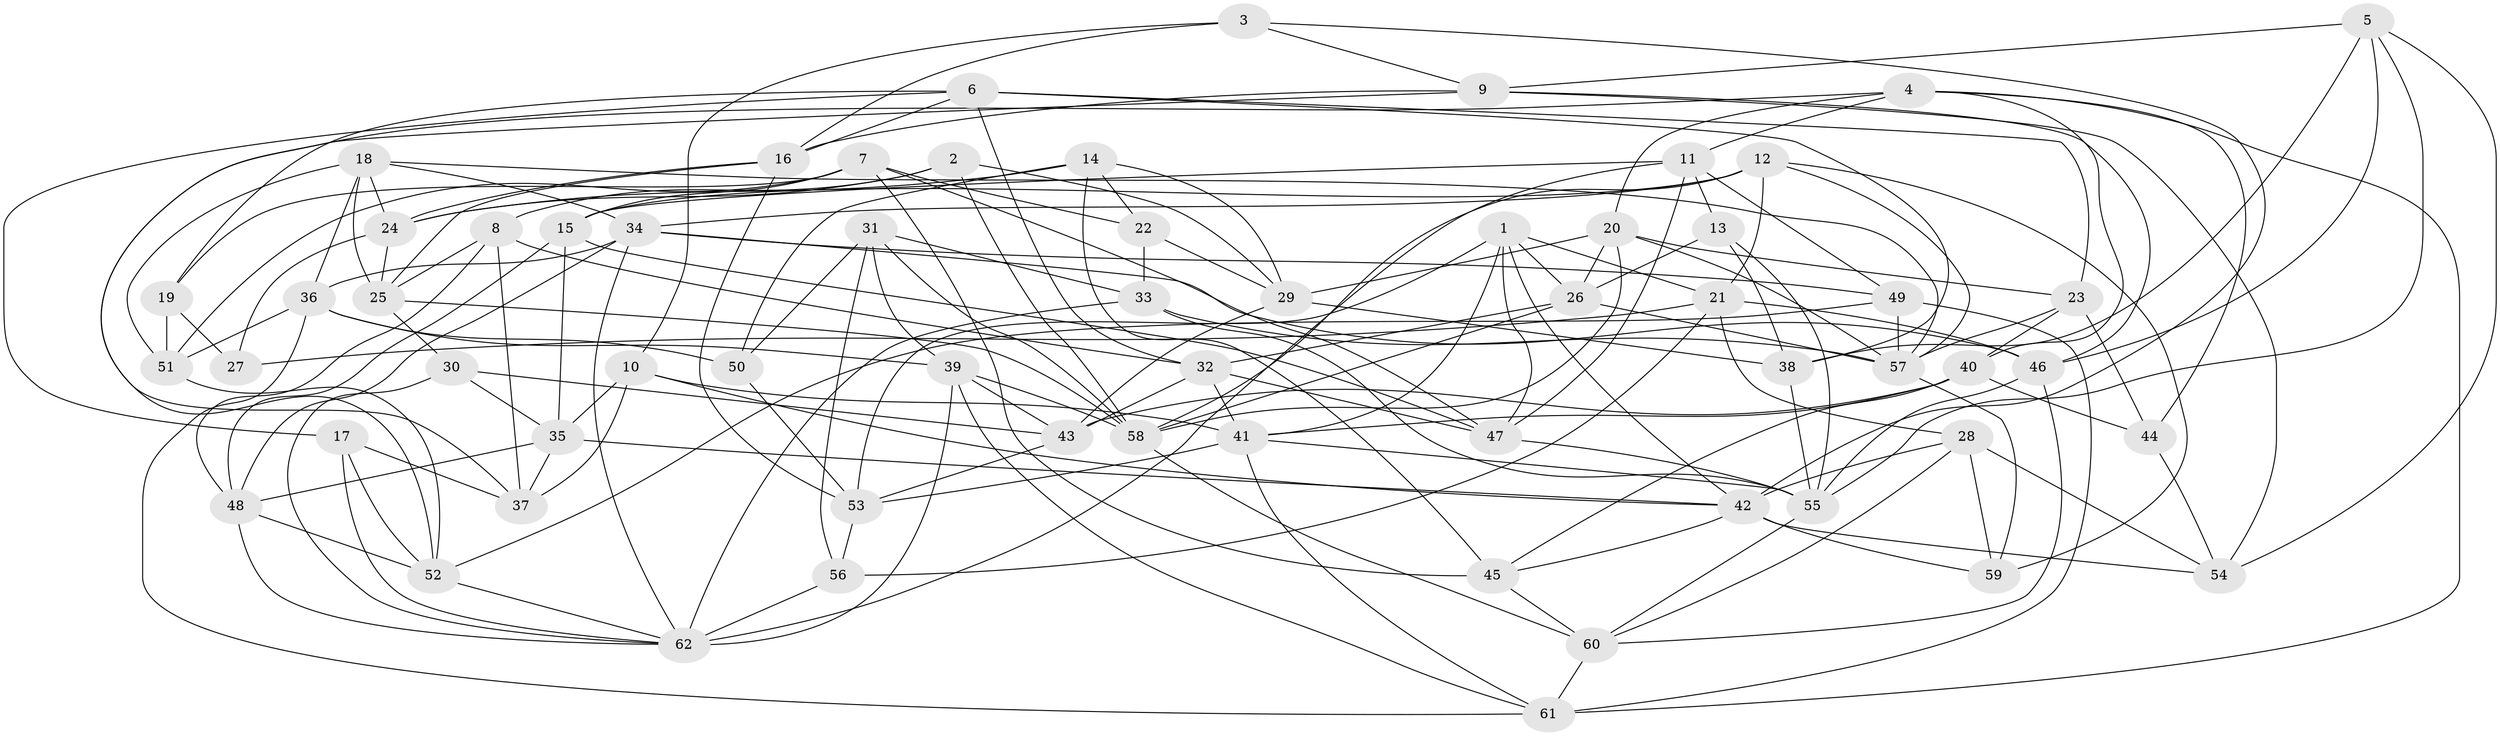 // original degree distribution, {4: 1.0}
// Generated by graph-tools (version 1.1) at 2025/03/03/09/25 03:03:04]
// undirected, 62 vertices, 173 edges
graph export_dot {
graph [start="1"]
  node [color=gray90,style=filled];
  1;
  2;
  3;
  4;
  5;
  6;
  7;
  8;
  9;
  10;
  11;
  12;
  13;
  14;
  15;
  16;
  17;
  18;
  19;
  20;
  21;
  22;
  23;
  24;
  25;
  26;
  27;
  28;
  29;
  30;
  31;
  32;
  33;
  34;
  35;
  36;
  37;
  38;
  39;
  40;
  41;
  42;
  43;
  44;
  45;
  46;
  47;
  48;
  49;
  50;
  51;
  52;
  53;
  54;
  55;
  56;
  57;
  58;
  59;
  60;
  61;
  62;
  1 -- 21 [weight=1.0];
  1 -- 26 [weight=1.0];
  1 -- 41 [weight=1.0];
  1 -- 42 [weight=1.0];
  1 -- 47 [weight=1.0];
  1 -- 53 [weight=1.0];
  2 -- 8 [weight=1.0];
  2 -- 24 [weight=1.0];
  2 -- 29 [weight=1.0];
  2 -- 58 [weight=1.0];
  3 -- 9 [weight=1.0];
  3 -- 10 [weight=1.0];
  3 -- 16 [weight=1.0];
  3 -- 42 [weight=1.0];
  4 -- 11 [weight=1.0];
  4 -- 20 [weight=1.0];
  4 -- 40 [weight=1.0];
  4 -- 44 [weight=1.0];
  4 -- 52 [weight=1.0];
  4 -- 61 [weight=1.0];
  5 -- 9 [weight=1.0];
  5 -- 38 [weight=2.0];
  5 -- 46 [weight=1.0];
  5 -- 54 [weight=1.0];
  5 -- 55 [weight=1.0];
  6 -- 16 [weight=1.0];
  6 -- 17 [weight=1.0];
  6 -- 19 [weight=1.0];
  6 -- 23 [weight=1.0];
  6 -- 32 [weight=1.0];
  6 -- 38 [weight=1.0];
  7 -- 15 [weight=1.0];
  7 -- 19 [weight=1.0];
  7 -- 22 [weight=1.0];
  7 -- 45 [weight=1.0];
  7 -- 47 [weight=1.0];
  7 -- 51 [weight=1.0];
  8 -- 25 [weight=1.0];
  8 -- 32 [weight=1.0];
  8 -- 37 [weight=2.0];
  8 -- 48 [weight=1.0];
  9 -- 16 [weight=1.0];
  9 -- 37 [weight=1.0];
  9 -- 46 [weight=1.0];
  9 -- 54 [weight=1.0];
  10 -- 35 [weight=1.0];
  10 -- 37 [weight=1.0];
  10 -- 41 [weight=2.0];
  10 -- 42 [weight=1.0];
  11 -- 13 [weight=1.0];
  11 -- 15 [weight=1.0];
  11 -- 47 [weight=1.0];
  11 -- 49 [weight=1.0];
  11 -- 62 [weight=1.0];
  12 -- 15 [weight=1.0];
  12 -- 21 [weight=1.0];
  12 -- 34 [weight=1.0];
  12 -- 57 [weight=1.0];
  12 -- 58 [weight=1.0];
  12 -- 59 [weight=1.0];
  13 -- 26 [weight=1.0];
  13 -- 38 [weight=1.0];
  13 -- 55 [weight=1.0];
  14 -- 22 [weight=1.0];
  14 -- 24 [weight=1.0];
  14 -- 29 [weight=1.0];
  14 -- 45 [weight=2.0];
  14 -- 50 [weight=1.0];
  15 -- 35 [weight=1.0];
  15 -- 47 [weight=1.0];
  15 -- 48 [weight=1.0];
  16 -- 24 [weight=1.0];
  16 -- 25 [weight=1.0];
  16 -- 53 [weight=1.0];
  17 -- 37 [weight=1.0];
  17 -- 52 [weight=1.0];
  17 -- 62 [weight=1.0];
  18 -- 24 [weight=1.0];
  18 -- 25 [weight=1.0];
  18 -- 34 [weight=1.0];
  18 -- 36 [weight=1.0];
  18 -- 51 [weight=1.0];
  18 -- 57 [weight=1.0];
  19 -- 27 [weight=2.0];
  19 -- 51 [weight=2.0];
  20 -- 23 [weight=1.0];
  20 -- 26 [weight=1.0];
  20 -- 29 [weight=1.0];
  20 -- 57 [weight=1.0];
  20 -- 58 [weight=1.0];
  21 -- 27 [weight=1.0];
  21 -- 28 [weight=1.0];
  21 -- 46 [weight=1.0];
  21 -- 56 [weight=1.0];
  22 -- 29 [weight=1.0];
  22 -- 33 [weight=1.0];
  23 -- 40 [weight=1.0];
  23 -- 44 [weight=1.0];
  23 -- 57 [weight=2.0];
  24 -- 25 [weight=1.0];
  24 -- 27 [weight=1.0];
  25 -- 30 [weight=1.0];
  25 -- 58 [weight=1.0];
  26 -- 32 [weight=1.0];
  26 -- 57 [weight=1.0];
  26 -- 58 [weight=1.0];
  28 -- 42 [weight=1.0];
  28 -- 54 [weight=2.0];
  28 -- 59 [weight=1.0];
  28 -- 60 [weight=1.0];
  29 -- 38 [weight=1.0];
  29 -- 43 [weight=1.0];
  30 -- 35 [weight=1.0];
  30 -- 43 [weight=1.0];
  30 -- 62 [weight=1.0];
  31 -- 33 [weight=1.0];
  31 -- 39 [weight=2.0];
  31 -- 50 [weight=1.0];
  31 -- 56 [weight=1.0];
  31 -- 58 [weight=1.0];
  32 -- 41 [weight=1.0];
  32 -- 43 [weight=1.0];
  32 -- 47 [weight=1.0];
  33 -- 55 [weight=1.0];
  33 -- 57 [weight=2.0];
  33 -- 62 [weight=1.0];
  34 -- 36 [weight=1.0];
  34 -- 46 [weight=1.0];
  34 -- 48 [weight=1.0];
  34 -- 49 [weight=2.0];
  34 -- 62 [weight=1.0];
  35 -- 37 [weight=1.0];
  35 -- 42 [weight=1.0];
  35 -- 48 [weight=1.0];
  36 -- 39 [weight=1.0];
  36 -- 50 [weight=1.0];
  36 -- 51 [weight=1.0];
  36 -- 61 [weight=1.0];
  38 -- 55 [weight=1.0];
  39 -- 43 [weight=1.0];
  39 -- 58 [weight=1.0];
  39 -- 61 [weight=1.0];
  39 -- 62 [weight=2.0];
  40 -- 41 [weight=1.0];
  40 -- 43 [weight=1.0];
  40 -- 44 [weight=1.0];
  40 -- 45 [weight=1.0];
  41 -- 53 [weight=1.0];
  41 -- 55 [weight=1.0];
  41 -- 61 [weight=1.0];
  42 -- 45 [weight=1.0];
  42 -- 54 [weight=1.0];
  42 -- 59 [weight=1.0];
  43 -- 53 [weight=1.0];
  44 -- 54 [weight=1.0];
  45 -- 60 [weight=1.0];
  46 -- 55 [weight=1.0];
  46 -- 60 [weight=1.0];
  47 -- 55 [weight=1.0];
  48 -- 52 [weight=1.0];
  48 -- 62 [weight=1.0];
  49 -- 52 [weight=1.0];
  49 -- 57 [weight=1.0];
  49 -- 61 [weight=1.0];
  50 -- 53 [weight=1.0];
  51 -- 52 [weight=1.0];
  52 -- 62 [weight=1.0];
  53 -- 56 [weight=1.0];
  55 -- 60 [weight=1.0];
  56 -- 62 [weight=1.0];
  57 -- 59 [weight=1.0];
  58 -- 60 [weight=1.0];
  60 -- 61 [weight=1.0];
}
